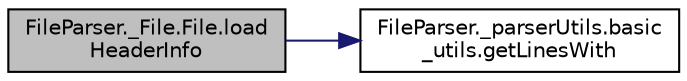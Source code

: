 digraph "FileParser._File.File.loadHeaderInfo"
{
  edge [fontname="Helvetica",fontsize="10",labelfontname="Helvetica",labelfontsize="10"];
  node [fontname="Helvetica",fontsize="10",shape=record];
  rankdir="LR";
  Node1 [label="FileParser._File.File.load\lHeaderInfo",height=0.2,width=0.4,color="black", fillcolor="grey75", style="filled", fontcolor="black"];
  Node1 -> Node2 [color="midnightblue",fontsize="10",style="solid",fontname="Helvetica"];
  Node2 [label="FileParser._parserUtils.basic\l_utils.getLinesWith",height=0.2,width=0.4,color="black", fillcolor="white", style="filled",URL="$namespace_file_parser_1_1__parser_utils_1_1basic__utils.html#ab410dca8a2fb4418571f1cfd0101911e"];
}
